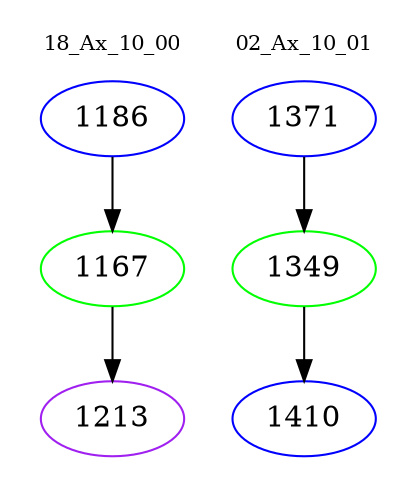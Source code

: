 digraph{
subgraph cluster_0 {
color = white
label = "18_Ax_10_00";
fontsize=10;
T0_1186 [label="1186", color="blue"]
T0_1186 -> T0_1167 [color="black"]
T0_1167 [label="1167", color="green"]
T0_1167 -> T0_1213 [color="black"]
T0_1213 [label="1213", color="purple"]
}
subgraph cluster_1 {
color = white
label = "02_Ax_10_01";
fontsize=10;
T1_1371 [label="1371", color="blue"]
T1_1371 -> T1_1349 [color="black"]
T1_1349 [label="1349", color="green"]
T1_1349 -> T1_1410 [color="black"]
T1_1410 [label="1410", color="blue"]
}
}
